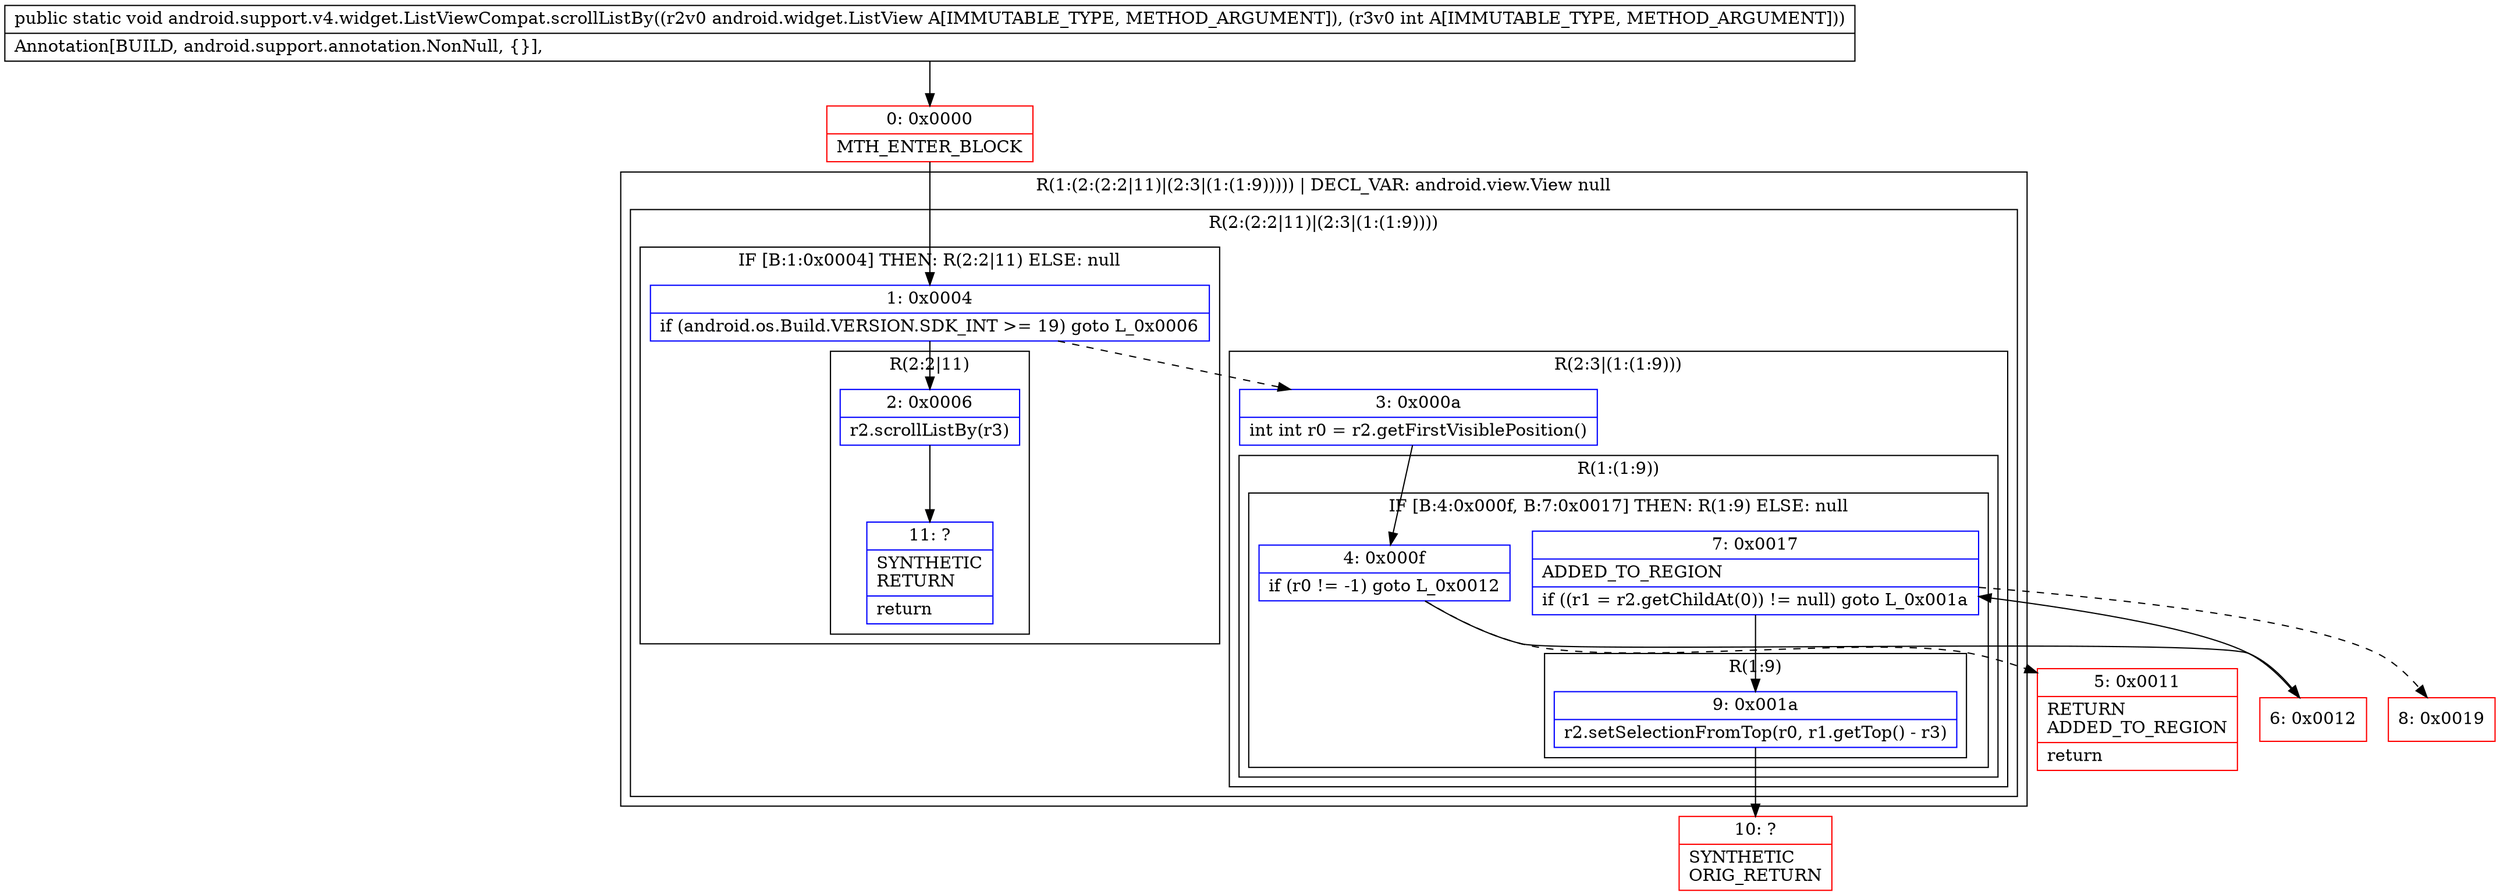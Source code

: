 digraph "CFG forandroid.support.v4.widget.ListViewCompat.scrollListBy(Landroid\/widget\/ListView;I)V" {
subgraph cluster_Region_1196134301 {
label = "R(1:(2:(2:2|11)|(2:3|(1:(1:9))))) | DECL_VAR: android.view.View null\l";
node [shape=record,color=blue];
subgraph cluster_Region_877832021 {
label = "R(2:(2:2|11)|(2:3|(1:(1:9))))";
node [shape=record,color=blue];
subgraph cluster_IfRegion_609435491 {
label = "IF [B:1:0x0004] THEN: R(2:2|11) ELSE: null";
node [shape=record,color=blue];
Node_1 [shape=record,label="{1\:\ 0x0004|if (android.os.Build.VERSION.SDK_INT \>= 19) goto L_0x0006\l}"];
subgraph cluster_Region_699218962 {
label = "R(2:2|11)";
node [shape=record,color=blue];
Node_2 [shape=record,label="{2\:\ 0x0006|r2.scrollListBy(r3)\l}"];
Node_11 [shape=record,label="{11\:\ ?|SYNTHETIC\lRETURN\l|return\l}"];
}
}
subgraph cluster_Region_141277362 {
label = "R(2:3|(1:(1:9)))";
node [shape=record,color=blue];
Node_3 [shape=record,label="{3\:\ 0x000a|int int r0 = r2.getFirstVisiblePosition()\l}"];
subgraph cluster_Region_847342045 {
label = "R(1:(1:9))";
node [shape=record,color=blue];
subgraph cluster_IfRegion_154576902 {
label = "IF [B:4:0x000f, B:7:0x0017] THEN: R(1:9) ELSE: null";
node [shape=record,color=blue];
Node_4 [shape=record,label="{4\:\ 0x000f|if (r0 != \-1) goto L_0x0012\l}"];
Node_7 [shape=record,label="{7\:\ 0x0017|ADDED_TO_REGION\l|if ((r1 = r2.getChildAt(0)) != null) goto L_0x001a\l}"];
subgraph cluster_Region_1680852231 {
label = "R(1:9)";
node [shape=record,color=blue];
Node_9 [shape=record,label="{9\:\ 0x001a|r2.setSelectionFromTop(r0, r1.getTop() \- r3)\l}"];
}
}
}
}
}
}
Node_0 [shape=record,color=red,label="{0\:\ 0x0000|MTH_ENTER_BLOCK\l}"];
Node_5 [shape=record,color=red,label="{5\:\ 0x0011|RETURN\lADDED_TO_REGION\l|return\l}"];
Node_6 [shape=record,color=red,label="{6\:\ 0x0012}"];
Node_8 [shape=record,color=red,label="{8\:\ 0x0019}"];
Node_10 [shape=record,color=red,label="{10\:\ ?|SYNTHETIC\lORIG_RETURN\l}"];
MethodNode[shape=record,label="{public static void android.support.v4.widget.ListViewCompat.scrollListBy((r2v0 android.widget.ListView A[IMMUTABLE_TYPE, METHOD_ARGUMENT]), (r3v0 int A[IMMUTABLE_TYPE, METHOD_ARGUMENT]))  | Annotation[BUILD, android.support.annotation.NonNull, \{\}], \l}"];
MethodNode -> Node_0;
Node_1 -> Node_2;
Node_1 -> Node_3[style=dashed];
Node_2 -> Node_11;
Node_3 -> Node_4;
Node_4 -> Node_5[style=dashed];
Node_4 -> Node_6;
Node_7 -> Node_8[style=dashed];
Node_7 -> Node_9;
Node_9 -> Node_10;
Node_0 -> Node_1;
Node_6 -> Node_7;
}

